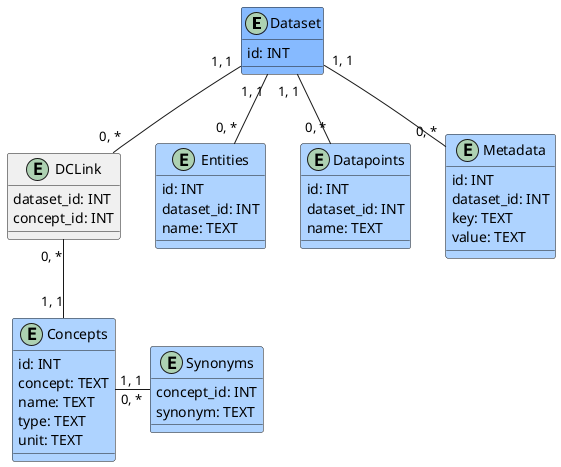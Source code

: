 @startuml

entity Dataset #86baff {
    id: INT
}

entity Concepts #aed3ff {
    id: INT
    concept: TEXT
    name: TEXT
    type: TEXT
    unit: TEXT
}

entity DCLink #f0f0f0 {
    dataset_id: INT
    concept_id: INT
}

DCLink "0, *"-u-"1, 1" Dataset
DCLink "0, *"-d-"1, 1" Concepts

entity Synonyms #aed3ff {
    concept_id: INT
    synonym: TEXT
}

Synonyms "0, *"-l-"1, 1" Concepts

entity Entities #aed3ff {
    id: INT
    dataset_id: INT
    name: TEXT
}

Entities "0, *"-u-"1, 1" Dataset

entity Datapoints #aed3ff {
    id: INT
    dataset_id: INT
    name: TEXT
}

Datapoints "0, *"-u-"1, 1" Dataset

entity Metadata #aed3ff {
    id: INT
    dataset_id: INT
    key: TEXT
    value: TEXT
}

Metadata "0, *"-u-"1, 1" Dataset

@enduml